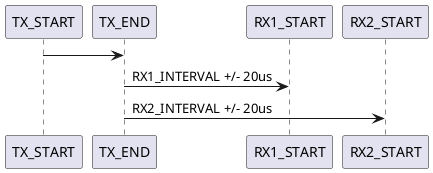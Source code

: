 @startuml

TX_START -> TX_END
TX_END -> RX1_START: RX1_INTERVAL +/- 20us
TX_END -> RX2_START: RX2_INTERVAL +/- 20us

@enduml


